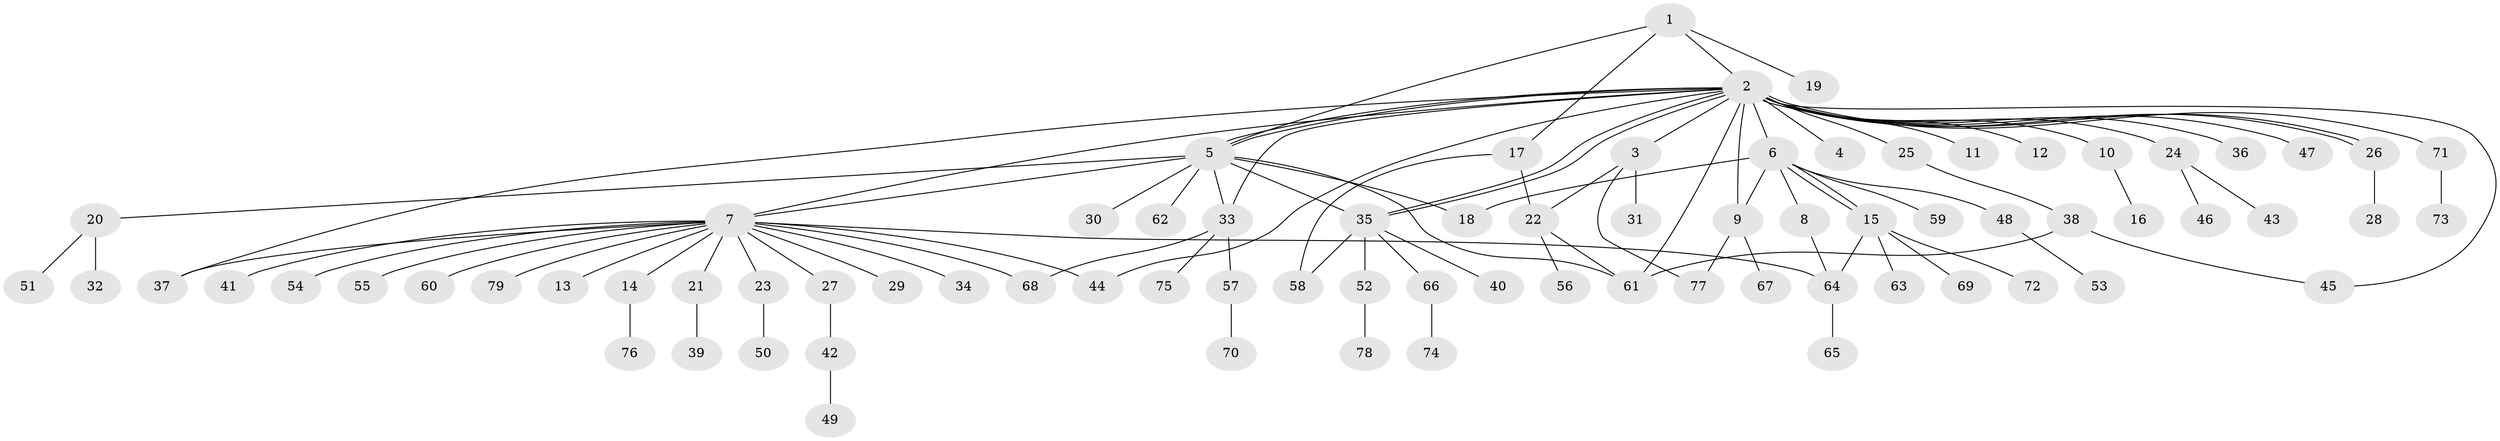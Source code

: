// coarse degree distribution, {3: 0.08771929824561403, 28: 0.017543859649122806, 6: 0.03508771929824561, 1: 0.5614035087719298, 12: 0.017543859649122806, 17: 0.017543859649122806, 2: 0.22807017543859648, 4: 0.03508771929824561}
// Generated by graph-tools (version 1.1) at 2025/41/03/06/25 10:41:48]
// undirected, 79 vertices, 100 edges
graph export_dot {
graph [start="1"]
  node [color=gray90,style=filled];
  1;
  2;
  3;
  4;
  5;
  6;
  7;
  8;
  9;
  10;
  11;
  12;
  13;
  14;
  15;
  16;
  17;
  18;
  19;
  20;
  21;
  22;
  23;
  24;
  25;
  26;
  27;
  28;
  29;
  30;
  31;
  32;
  33;
  34;
  35;
  36;
  37;
  38;
  39;
  40;
  41;
  42;
  43;
  44;
  45;
  46;
  47;
  48;
  49;
  50;
  51;
  52;
  53;
  54;
  55;
  56;
  57;
  58;
  59;
  60;
  61;
  62;
  63;
  64;
  65;
  66;
  67;
  68;
  69;
  70;
  71;
  72;
  73;
  74;
  75;
  76;
  77;
  78;
  79;
  1 -- 2;
  1 -- 5;
  1 -- 17;
  1 -- 19;
  2 -- 3;
  2 -- 4;
  2 -- 5;
  2 -- 5;
  2 -- 6;
  2 -- 7;
  2 -- 9;
  2 -- 10;
  2 -- 11;
  2 -- 12;
  2 -- 24;
  2 -- 25;
  2 -- 26;
  2 -- 26;
  2 -- 33;
  2 -- 35;
  2 -- 35;
  2 -- 36;
  2 -- 37;
  2 -- 44;
  2 -- 45;
  2 -- 47;
  2 -- 61;
  2 -- 71;
  3 -- 22;
  3 -- 31;
  3 -- 77;
  5 -- 7;
  5 -- 18;
  5 -- 20;
  5 -- 30;
  5 -- 33;
  5 -- 35;
  5 -- 61;
  5 -- 62;
  6 -- 8;
  6 -- 9;
  6 -- 15;
  6 -- 15;
  6 -- 18;
  6 -- 48;
  6 -- 59;
  7 -- 13;
  7 -- 14;
  7 -- 21;
  7 -- 23;
  7 -- 27;
  7 -- 29;
  7 -- 34;
  7 -- 37;
  7 -- 41;
  7 -- 44;
  7 -- 54;
  7 -- 55;
  7 -- 60;
  7 -- 64;
  7 -- 68;
  7 -- 79;
  8 -- 64;
  9 -- 67;
  9 -- 77;
  10 -- 16;
  14 -- 76;
  15 -- 63;
  15 -- 64;
  15 -- 69;
  15 -- 72;
  17 -- 22;
  17 -- 58;
  20 -- 32;
  20 -- 51;
  21 -- 39;
  22 -- 56;
  22 -- 61;
  23 -- 50;
  24 -- 43;
  24 -- 46;
  25 -- 38;
  26 -- 28;
  27 -- 42;
  33 -- 57;
  33 -- 68;
  33 -- 75;
  35 -- 40;
  35 -- 52;
  35 -- 58;
  35 -- 66;
  38 -- 45;
  38 -- 61;
  42 -- 49;
  48 -- 53;
  52 -- 78;
  57 -- 70;
  64 -- 65;
  66 -- 74;
  71 -- 73;
}
